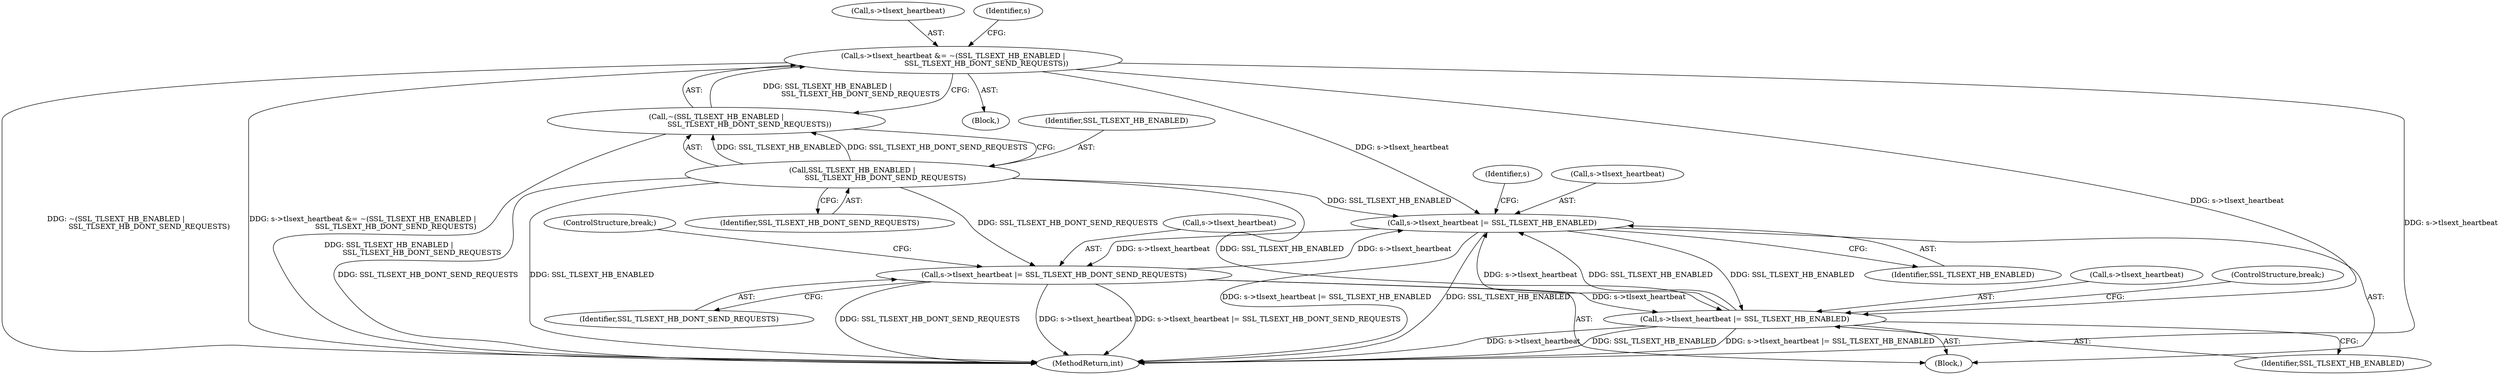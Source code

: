 digraph "0_openssl_2c0d295e26306e15a92eb23a84a1802005c1c137@pointer" {
"1001176" [label="(Call,s->tlsext_heartbeat |= SSL_TLSEXT_HB_ENABLED)"];
"1001169" [label="(Call,s->tlsext_heartbeat |= SSL_TLSEXT_HB_ENABLED)"];
"1001181" [label="(Call,s->tlsext_heartbeat |= SSL_TLSEXT_HB_DONT_SEND_REQUESTS)"];
"1001176" [label="(Call,s->tlsext_heartbeat |= SSL_TLSEXT_HB_ENABLED)"];
"1000155" [label="(Call,s->tlsext_heartbeat &= ~(SSL_TLSEXT_HB_ENABLED |\n                             SSL_TLSEXT_HB_DONT_SEND_REQUESTS))"];
"1000159" [label="(Call,~(SSL_TLSEXT_HB_ENABLED |\n                             SSL_TLSEXT_HB_DONT_SEND_REQUESTS))"];
"1000160" [label="(Call,SSL_TLSEXT_HB_ENABLED |\n                             SSL_TLSEXT_HB_DONT_SEND_REQUESTS)"];
"1000161" [label="(Identifier,SSL_TLSEXT_HB_ENABLED)"];
"1001169" [label="(Call,s->tlsext_heartbeat |= SSL_TLSEXT_HB_ENABLED)"];
"1000160" [label="(Call,SSL_TLSEXT_HB_ENABLED |\n                             SSL_TLSEXT_HB_DONT_SEND_REQUESTS)"];
"1001173" [label="(Identifier,SSL_TLSEXT_HB_ENABLED)"];
"1001182" [label="(Call,s->tlsext_heartbeat)"];
"1001176" [label="(Call,s->tlsext_heartbeat |= SSL_TLSEXT_HB_ENABLED)"];
"1000159" [label="(Call,~(SSL_TLSEXT_HB_ENABLED |\n                             SSL_TLSEXT_HB_DONT_SEND_REQUESTS))"];
"1000162" [label="(Identifier,SSL_TLSEXT_HB_DONT_SEND_REQUESTS)"];
"1001186" [label="(ControlStructure,break;)"];
"1001167" [label="(Block,)"];
"1000120" [label="(Block,)"];
"1000156" [label="(Call,s->tlsext_heartbeat)"];
"1001170" [label="(Call,s->tlsext_heartbeat)"];
"1001174" [label="(ControlStructure,break;)"];
"1000155" [label="(Call,s->tlsext_heartbeat &= ~(SSL_TLSEXT_HB_ENABLED |\n                             SSL_TLSEXT_HB_DONT_SEND_REQUESTS))"];
"1001180" [label="(Identifier,SSL_TLSEXT_HB_ENABLED)"];
"1000166" [label="(Identifier,s)"];
"1001283" [label="(MethodReturn,int)"];
"1001183" [label="(Identifier,s)"];
"1001185" [label="(Identifier,SSL_TLSEXT_HB_DONT_SEND_REQUESTS)"];
"1001181" [label="(Call,s->tlsext_heartbeat |= SSL_TLSEXT_HB_DONT_SEND_REQUESTS)"];
"1001177" [label="(Call,s->tlsext_heartbeat)"];
"1001176" -> "1001167"  [label="AST: "];
"1001176" -> "1001180"  [label="CFG: "];
"1001177" -> "1001176"  [label="AST: "];
"1001180" -> "1001176"  [label="AST: "];
"1001183" -> "1001176"  [label="CFG: "];
"1001176" -> "1001283"  [label="DDG: s->tlsext_heartbeat |= SSL_TLSEXT_HB_ENABLED"];
"1001176" -> "1001283"  [label="DDG: SSL_TLSEXT_HB_ENABLED"];
"1001176" -> "1001169"  [label="DDG: SSL_TLSEXT_HB_ENABLED"];
"1001169" -> "1001176"  [label="DDG: s->tlsext_heartbeat"];
"1001169" -> "1001176"  [label="DDG: SSL_TLSEXT_HB_ENABLED"];
"1001181" -> "1001176"  [label="DDG: s->tlsext_heartbeat"];
"1000155" -> "1001176"  [label="DDG: s->tlsext_heartbeat"];
"1000160" -> "1001176"  [label="DDG: SSL_TLSEXT_HB_ENABLED"];
"1001176" -> "1001181"  [label="DDG: s->tlsext_heartbeat"];
"1001169" -> "1001167"  [label="AST: "];
"1001169" -> "1001173"  [label="CFG: "];
"1001170" -> "1001169"  [label="AST: "];
"1001173" -> "1001169"  [label="AST: "];
"1001174" -> "1001169"  [label="CFG: "];
"1001169" -> "1001283"  [label="DDG: s->tlsext_heartbeat"];
"1001169" -> "1001283"  [label="DDG: SSL_TLSEXT_HB_ENABLED"];
"1001169" -> "1001283"  [label="DDG: s->tlsext_heartbeat |= SSL_TLSEXT_HB_ENABLED"];
"1001181" -> "1001169"  [label="DDG: s->tlsext_heartbeat"];
"1000155" -> "1001169"  [label="DDG: s->tlsext_heartbeat"];
"1000160" -> "1001169"  [label="DDG: SSL_TLSEXT_HB_ENABLED"];
"1001181" -> "1001167"  [label="AST: "];
"1001181" -> "1001185"  [label="CFG: "];
"1001182" -> "1001181"  [label="AST: "];
"1001185" -> "1001181"  [label="AST: "];
"1001186" -> "1001181"  [label="CFG: "];
"1001181" -> "1001283"  [label="DDG: SSL_TLSEXT_HB_DONT_SEND_REQUESTS"];
"1001181" -> "1001283"  [label="DDG: s->tlsext_heartbeat"];
"1001181" -> "1001283"  [label="DDG: s->tlsext_heartbeat |= SSL_TLSEXT_HB_DONT_SEND_REQUESTS"];
"1000160" -> "1001181"  [label="DDG: SSL_TLSEXT_HB_DONT_SEND_REQUESTS"];
"1000155" -> "1000120"  [label="AST: "];
"1000155" -> "1000159"  [label="CFG: "];
"1000156" -> "1000155"  [label="AST: "];
"1000159" -> "1000155"  [label="AST: "];
"1000166" -> "1000155"  [label="CFG: "];
"1000155" -> "1001283"  [label="DDG: ~(SSL_TLSEXT_HB_ENABLED |\n                             SSL_TLSEXT_HB_DONT_SEND_REQUESTS)"];
"1000155" -> "1001283"  [label="DDG: s->tlsext_heartbeat &= ~(SSL_TLSEXT_HB_ENABLED |\n                             SSL_TLSEXT_HB_DONT_SEND_REQUESTS)"];
"1000155" -> "1001283"  [label="DDG: s->tlsext_heartbeat"];
"1000159" -> "1000155"  [label="DDG: SSL_TLSEXT_HB_ENABLED |\n                             SSL_TLSEXT_HB_DONT_SEND_REQUESTS"];
"1000159" -> "1000160"  [label="CFG: "];
"1000160" -> "1000159"  [label="AST: "];
"1000159" -> "1001283"  [label="DDG: SSL_TLSEXT_HB_ENABLED |\n                             SSL_TLSEXT_HB_DONT_SEND_REQUESTS"];
"1000160" -> "1000159"  [label="DDG: SSL_TLSEXT_HB_ENABLED"];
"1000160" -> "1000159"  [label="DDG: SSL_TLSEXT_HB_DONT_SEND_REQUESTS"];
"1000160" -> "1000162"  [label="CFG: "];
"1000161" -> "1000160"  [label="AST: "];
"1000162" -> "1000160"  [label="AST: "];
"1000160" -> "1001283"  [label="DDG: SSL_TLSEXT_HB_DONT_SEND_REQUESTS"];
"1000160" -> "1001283"  [label="DDG: SSL_TLSEXT_HB_ENABLED"];
}

